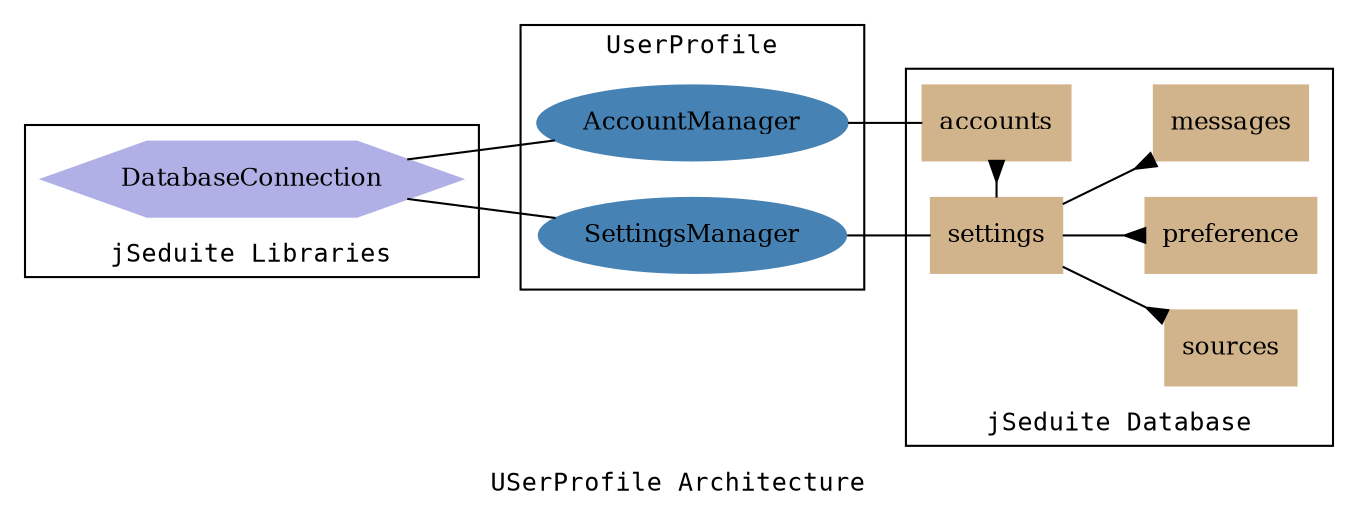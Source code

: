 digraph jSeduite_arch {
  label="USerProfile Architecture";
  fontname="Courier";
  node [fontsize=12, style=filled, shape="ellipse", color="#4682B4"];
  edge [arrowhead="none"];
  fontsize=12;
  rankdir=LR ;


  subgraph cluster_database {
    label="jSeduite Database" ;
    labelloc=b;
    node [shape="box", color="#D2B48C"];
    edge [arrowhead="inv",arrowtail="inv"] ;

    accounts_db [label="accounts"];
    sources_db [label="sources"];
    preferences_db [label="preference"];
    messages_db [label="messages"];
    settings_view [label="settings"];

    settings_view -> accounts_db ;
    settings_view -> sources_db ;
    settings_view -> preferences_db;
    settings_view -> messages_db ;
    {rank=same; settings_view; accounts_db; }


  }

  subgraph cluster_librairies {
    label="jSeduite Libraries" ;
    labelloc=b;
    node [shape="hexagon",color="#B0B0E6",style="filled"];

    db_conn [label="DatabaseConnection"];
  }


  subgraph cluster_user_profile {
    label="UserProfile";

    account_manager [label="AccountManager"];
    settings_manager [label="SettingsManager"];
  }

  settings_manager -> settings_view ;
   db_conn ->  settings_manager ;
  account_manager -> accounts_db ;
  db_conn -> account_manager;



}